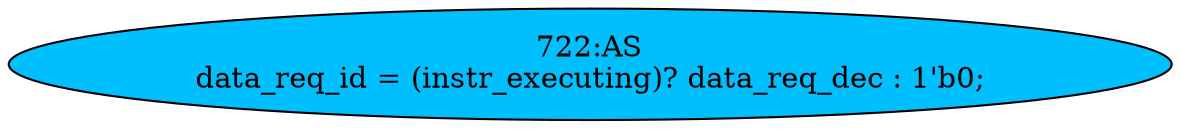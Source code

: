 strict digraph "" {
	node [label="\N"];
	"722:AS"	 [ast="<pyverilog.vparser.ast.Assign object at 0x7f2237105950>",
		def_var="['data_req_id']",
		fillcolor=deepskyblue,
		label="722:AS
data_req_id = (instr_executing)? data_req_dec : 1'b0;",
		statements="[]",
		style=filled,
		typ=Assign,
		use_var="['instr_executing', 'data_req_dec']"];
}

